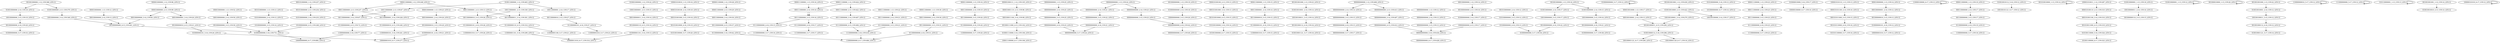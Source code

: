 digraph G {
    "000100000000_2-14_COV:50_LEN:12" -> "001000000000_3-15_COV:50_LEN:12";
    "001010010000_4-16_COV:19_LEN:12" -> "010100100000_5-17_COV:20_LEN:12";
    "010100000000_2-14_COV:13_LEN:12" -> "101000000000_3-15_COV:14_LEN:12";
    "001100000000_3-15_COV:31_LEN:12" -> "011000000000_4-16_COV:31_LEN:12";
    "000110000000_2-14_COV:19_LEN:12" -> "001100000000_3-15_COV:20_LEN:12";
    "011000000000_5-16_COV:42_LEN:12" -> "110000000000_6-17_COV:484_LEN:12";
    "001000111000_4-15_COV:102_LEN:12" -> "010001110000_5-16_COV:106_LEN:12";
    "000110000001_2-13_COV:13_LEN:12" -> "001100000010_3-15_COV:26_LEN:12";
    "000110000001_2-13_COV:13_LEN:12" -> "001100000011_3-14_COV:301_LEN:12";
    "100000000000_3-15_COV:20_LEN:12" -> "000000000000_4-16_COV:42_LEN:12";
    "000100011100_3-14_COV:99_LEN:12" -> "001000111000_4-15_COV:102_LEN:12";
    "001010010000_4-15_COV:15_LEN:12" -> "010100100000_5-16_COV:14_LEN:12";
    "011000000101_4-16_COV:13_LEN:12" -> "110000001010_5-17_COV:15_LEN:12";
    "100100100011_3-15_COV:14_LEN:12" -> "001001000112_4-16_COV:16_LEN:12";
    "000110000000_3-14_COV:30_LEN:12" -> "001100000000_4-15_COV:37_LEN:12";
    "000000000000_2-14_COV:21_LEN:12" -> "000000000000_3-15_COV:22_LEN:12";
    "000111000000_2-14_COV:16_LEN:12" -> "001110000000_3-15_COV:16_LEN:12";
    "100000000000_4-15_COV:17_LEN:12" -> "000000000000_5-16_COV:434_LEN:12";
    "000100000000_2-14_COV:13_LEN:12" -> "001000000000_4-15_COV:441_LEN:12";
    "000000000000_4-16_COV:21_LEN:12" -> "000000000000_5-17_COV:24_LEN:12";
    "000111000000_1-13_COV:22_LEN:12" -> "001110000000_2-14_COV:21_LEN:12";
    "000000000000_2-14_COV:23_LEN:12" -> "000000000000_3-15_COV:23_LEN:12";
    "011100000000_4-15_COV:406_LEN:12" -> "111000000000_5-16_COV:418_LEN:12";
    "001010000000_2-14_COV:12_LEN:12" -> "010100000000_3-15_COV:12_LEN:12";
    "011000000101_4-16_COV:26_LEN:12" -> "110000001010_5-17_COV:26_LEN:12";
    "011000000101_4-16_COV:27_LEN:12" -> "110000001010_5-17_COV:23_LEN:12";
    "100110000001_2-14_COV:17_LEN:12" -> "001100000010_3-15_COV:27_LEN:12";
    "000000000000_4-16_COV:15_LEN:12" -> "000000000000_5-17_COV:17_LEN:12";
    "000000000000_3-14_COV:407_LEN:12" -> "000000000000_4-15_COV:412_LEN:12";
    "001000000000_4-16_COV:22_LEN:12" -> "010000000000_5-17_COV:36_LEN:12";
    "010000000000_5-17_COV:12_LEN:12" -> "010000000000_5-17_COV:12_LEN:12";
    "000010010000_1-13_COV:17_LEN:12" -> "000100100001_2-14_COV:13_LEN:12";
    "100100000000_3-15_COV:17_LEN:12" -> "001000000000_4-16_COV:22_LEN:12";
    "010100000000_5-16_COV:13_LEN:12" -> "101000000000_6-17_COV:14_LEN:12";
    "100100100001_3-14_COV:270_LEN:12" -> "001001000011_4-15_COV:292_LEN:12";
    "000010100100_2-13_COV:13_LEN:12" -> "000101001000_3-14_COV:13_LEN:12";
    "001110000000_3-15_COV:23_LEN:12" -> "011100000000_4-16_COV:25_LEN:12";
    "111000000000_5-16_COV:418_LEN:12" -> "110000000000_6-17_COV:484_LEN:12";
    "010000010000_5-16_COV:17_LEN:12" -> "100000100000_6-17_COV:16_LEN:12";
    "000010000000_1-13_COV:23_LEN:12" -> "000100000001_2-14_COV:20_LEN:12";
    "001010110000_4-16_COV:16_LEN:12" -> "010101100000_5-17_COV:16_LEN:12";
    "001000000010_3-15_COV:13_LEN:12" -> "010000000101_4-16_COV:12_LEN:12";
    "100100000000_3-14_COV:349_LEN:12" -> "001000000000_4-15_COV:441_LEN:12";
    "000100000001_2-14_COV:12_LEN:12" -> "001000000010_3-15_COV:13_LEN:12";
    "000100000000_3-14_COV:83_LEN:12" -> "001000000000_4-15_COV:441_LEN:12";
    "011000000110_4-15_COV:314_LEN:12" -> "110000001101_5-16_COV:299_LEN:12";
    "011000000110_4-15_COV:314_LEN:12" -> "110000001100_5-17_COV:21_LEN:12";
    "000010000000_1-13_COV:52_LEN:12" -> "000100000000_2-14_COV:50_LEN:12";
    "011100000000_4-16_COV:25_LEN:12" -> "111000000000_5-17_COV:23_LEN:12";
    "000010101100_2-14_COV:16_LEN:12" -> "000101011000_3-15_COV:15_LEN:12";
    "000101001000_3-14_COV:13_LEN:12" -> "001010010000_4-15_COV:15_LEN:12";
    "001000000000_4-15_COV:441_LEN:12" -> "010000000000_5-16_COV:731_LEN:12";
    "010010000000_2-13_COV:370_LEN:12" -> "100100000000_3-14_COV:349_LEN:12";
    "010000000000_3-14_COV:17_LEN:12" -> "100000000000_4-15_COV:17_LEN:12";
    "010000000000_5-16_COV:731_LEN:12" -> "100000000000_6-17_COV:800_LEN:12";
    "110000100000_6-17_COV:13_LEN:12" -> "110000100000_6-17_COV:13_LEN:12";
    "000000000000_4-16_COV:23_LEN:12" -> "000000000000_5-17_COV:24_LEN:12";
    "110000000000_5-16_COV:77_LEN:12" -> "100000000000_6-17_COV:800_LEN:12";
    "011000000000_4-16_COV:19_LEN:12" -> "110000000000_5-17_COV:18_LEN:12";
    "000100000011_3-14_COV:14_LEN:12" -> "001000000110_4-15_COV:14_LEN:12";
    "010001110000_5-16_COV:106_LEN:12" -> "100011100000_6-17_COV:106_LEN:12";
    "000011000000_1-13_COV:15_LEN:12" -> "000110000001_2-14_COV:14_LEN:12";
    "001100000000_4-15_COV:37_LEN:12" -> "011000000000_5-16_COV:42_LEN:12";
    "010010010112_5-16_COV:12_LEN:12" -> "100100101121_6-17_COV:12_LEN:12";
    "010001000000_1-12_COV:22_LEN:12" -> "100010000001_2-13_COV:15_LEN:12";
    "001000000110_4-15_COV:14_LEN:12" -> "010000001101_5-16_COV:13_LEN:12";
    "000000000000_3-15_COV:22_LEN:12" -> "000000000000_4-16_COV:21_LEN:12";
    "001010010000_1-13_COV:14_LEN:12" -> "001010010000_1-13_COV:14_LEN:12";
    "000001000000_1-12_COV:96_LEN:12" -> "000010000000_2-13_COV:99_LEN:12";
    "000000000000_1-13_COV:22_LEN:12" -> "000000000000_2-14_COV:23_LEN:12";
    "000101001100_3-14_COV:310_LEN:12" -> "001010011000_4-15_COV:319_LEN:12";
    "001000000000_4-16_COV:21_LEN:12" -> "010000000000_5-17_COV:38_LEN:12";
    "001110000000_3-15_COV:16_LEN:12" -> "011100000000_4-16_COV:15_LEN:12";
    "001000000000_4-16_COV:20_LEN:12" -> "010000000000_5-17_COV:33_LEN:12";
    "100100000011_2-14_COV:16_LEN:12" -> "001000000110_3-15_COV:15_LEN:12";
    "010010010001_2-14_COV:14_LEN:12" -> "100100100011_3-15_COV:14_LEN:12";
    "000110000000_2-13_COV:237_LEN:12" -> "001100000001_3-14_COV:228_LEN:12";
    "000110000000_2-13_COV:237_LEN:12" -> "001100000000_3-14_COV:67_LEN:12";
    "001110000000_3-14_COV:407_LEN:12" -> "011100000000_4-15_COV:406_LEN:12";
    "101000000000_4-16_COV:13_LEN:12" -> "010000000000_5-17_COV:36_LEN:12";
    "000000000000_2-14_COV:14_LEN:12" -> "000000000000_3-15_COV:15_LEN:12";
    "010010000000_2-14_COV:15_LEN:12" -> "100100000000_3-15_COV:16_LEN:12";
    "011000000000_4-16_COV:20_LEN:12" -> "110000000000_5-17_COV:20_LEN:12";
    "000101000000_1-12_COV:237_LEN:12" -> "001010000000_2-13_COV:234_LEN:12";
    "001001000000_1-13_COV:16_LEN:12" -> "010010000000_2-14_COV:17_LEN:12";
    "001100000001_3-14_COV:228_LEN:12" -> "011000000010_4-15_COV:240_LEN:12";
    "001001000000_1-13_COV:16_LEN:12" -> "010010000000_2-14_COV:15_LEN:12";
    "011000000000_4-15_COV:72_LEN:12" -> "110000000000_5-16_COV:77_LEN:12";
    "100001010011_1-12_COV:287_LEN:12" -> "000010100110_2-13_COV:310_LEN:12";
    "010010000001_1-13_COV:12_LEN:12" -> "010010000001_1-13_COV:12_LEN:12";
    "001000010000_1-13_COV:20_LEN:12" -> "001000010000_1-13_COV:20_LEN:12";
    "000101001000_3-15_COV:18_LEN:12" -> "001010010000_4-16_COV:19_LEN:12";
    "000000000000_2-14_COV:25_LEN:12" -> "000000000000_3-15_COV:25_LEN:12";
    "001000000000_3-15_COV:50_LEN:12" -> "010000000000_5-16_COV:731_LEN:12";
    "000000000000_4-16_COV:42_LEN:12" -> "000000000000_5-17_COV:49_LEN:12";
    "000000000000_3-15_COV:15_LEN:12" -> "000000000000_4-16_COV:15_LEN:12";
    "000011000000_1-13_COV:16_LEN:12" -> "000110000000_2-14_COV:19_LEN:12";
    "100010000001_2-13_COV:15_LEN:12" -> "000100000011_3-14_COV:14_LEN:12";
    "010010000000_2-14_COV:17_LEN:12" -> "100100000000_3-15_COV:17_LEN:12";
    "001010000000_1-13_COV:13_LEN:12" -> "010100000000_2-14_COV:13_LEN:12";
    "001000000000_2-13_COV:16_LEN:12" -> "010000000000_3-14_COV:17_LEN:12";
    "000100000001_3-14_COV:20_LEN:12" -> "001000000010_4-15_COV:21_LEN:12";
    "001001001000_1-12_COV:430_LEN:12" -> "010010010000_2-13_COV:422_LEN:12";
    "001010000000_2-13_COV:234_LEN:12" -> "010100000000_3-14_COV:233_LEN:12";
    "000000000000_3-15_COV:23_LEN:12" -> "000000000000_4-16_COV:42_LEN:12";
    "000111000000_2-13_COV:422_LEN:12" -> "001110000000_3-14_COV:407_LEN:12";
    "000011000000_1-12_COV:248_LEN:12" -> "000110000001_2-13_COV:13_LEN:12";
    "000011000000_1-12_COV:248_LEN:12" -> "000110000000_2-13_COV:237_LEN:12";
    "000000000000_4-15_COV:412_LEN:12" -> "000000000000_5-16_COV:434_LEN:12";
    "010100100000_5-16_COV:14_LEN:12" -> "101001000000_6-17_COV:15_LEN:12";
    "011100000000_4-16_COV:15_LEN:12" -> "111000000000_5-17_COV:16_LEN:12";
    "100100100011_3-15_COV:12_LEN:12" -> "001001000112_4-16_COV:12_LEN:12";
    "010000000000_2-14_COV:18_LEN:12" -> "100000000000_3-15_COV:20_LEN:12";
    "110000000101_5-16_COV:241_LEN:12" -> "100000001010_6-17_COV:277_LEN:12";
    "010100000000_3-15_COV:12_LEN:12" -> "101000000000_4-16_COV:13_LEN:12";
    "000101011000_3-15_COV:15_LEN:12" -> "001010110000_4-16_COV:16_LEN:12";
    "110000000010_5-17_COV:12_LEN:12" -> "110000000010_5-17_COV:12_LEN:12";
    "000110000000_2-14_COV:30_LEN:12" -> "001100000000_3-15_COV:31_LEN:12";
    "011100000000_4-16_COV:17_LEN:12" -> "111000000000_5-17_COV:17_LEN:12";
    "000011100000_1-12_COV:424_LEN:12" -> "000111000000_2-13_COV:422_LEN:12";
    "000011100000_1-12_COV:424_LEN:12" -> "000111000000_2-14_COV:16_LEN:12";
    "111000000000_5-17_COV:12_LEN:12" -> "111000000000_5-17_COV:12_LEN:12";
    "010010010001_2-14_COV:12_LEN:12" -> "100100100011_3-15_COV:12_LEN:12";
    "001100000010_3-15_COV:27_LEN:12" -> "011000000101_4-16_COV:27_LEN:12";
    "000000000000_1-12_COV:408_LEN:12" -> "000000000000_2-14_COV:14_LEN:12";
    "000000000000_1-12_COV:408_LEN:12" -> "000000000000_2-13_COV:413_LEN:12";
    "001010011000_4-15_COV:319_LEN:12" -> "010100110000_5-16_COV:324_LEN:12";
    "000011100000_1-13_COV:16_LEN:12" -> "000111000000_2-14_COV:16_LEN:12";
    "001100000010_3-15_COV:26_LEN:12" -> "011000000101_4-16_COV:26_LEN:12";
    "000010000000_1-13_COV:14_LEN:12" -> "000100000001_2-14_COV:12_LEN:12";
    "001001000000_1-12_COV:368_LEN:12" -> "010010000000_2-13_COV:370_LEN:12";
    "001001000000_1-12_COV:368_LEN:12" -> "010010000000_2-14_COV:18_LEN:12";
    "010000000101_4-16_COV:21_LEN:12" -> "100000001010_6-17_COV:277_LEN:12";
    "001001001000_1-13_COV:23_LEN:12" -> "010010010001_2-14_COV:14_LEN:12";
    "001000000010_3-15_COV:20_LEN:12" -> "010000000101_4-16_COV:21_LEN:12";
    "010100000000_3-14_COV:233_LEN:12" -> "101000000000_4-15_COV:248_LEN:12";
    "011000000000_4-16_COV:31_LEN:12" -> "110000000000_6-17_COV:484_LEN:12";
    "001100000010_3-15_COV:15_LEN:12" -> "011000000101_4-16_COV:13_LEN:12";
    "100001010110_1-13_COV:13_LEN:12" -> "000010101100_2-14_COV:16_LEN:12";
    "100110000001_2-13_COV:330_LEN:12" -> "001100000010_3-15_COV:26_LEN:12";
    "100110000001_2-13_COV:330_LEN:12" -> "001100000011_3-14_COV:301_LEN:12";
    "000010100100_2-14_COV:18_LEN:12" -> "000101001000_3-15_COV:18_LEN:12";
    "110000001101_5-16_COV:299_LEN:12" -> "100000011010_6-17_COV:314_LEN:12";
    "000001000111_1-12_COV:105_LEN:12" -> "000010001110_2-13_COV:96_LEN:12";
    "001100000000_3-14_COV:67_LEN:12" -> "011000000000_4-15_COV:72_LEN:12";
    "000111000000_2-14_COV:16_LEN:12" -> "001110000000_3-15_COV:16_LEN:12";
    "100100000000_3-15_COV:16_LEN:12" -> "001000000000_4-16_COV:21_LEN:12";
    "001100000000_3-15_COV:20_LEN:12" -> "011000000000_4-16_COV:20_LEN:12";
    "000010000000_2-13_COV:99_LEN:12" -> "000100000000_3-14_COV:83_LEN:12";
    "000010000000_2-13_COV:99_LEN:12" -> "000100000001_3-14_COV:20_LEN:12";
    "000110000000_2-14_COV:17_LEN:12" -> "001100000000_3-15_COV:17_LEN:12";
    "001110000000_2-14_COV:21_LEN:12" -> "011100000000_3-15_COV:21_LEN:12";
    "000100100001_2-14_COV:13_LEN:12" -> "001001000011_4-15_COV:292_LEN:12";
    "000011000000_1-13_COV:19_LEN:12" -> "000110000000_2-14_COV:17_LEN:12";
    "001001001000_1-13_COV:22_LEN:12" -> "010010010001_2-14_COV:12_LEN:12";
    "010011000000_1-12_COV:403_LEN:12" -> "100110000001_2-14_COV:17_LEN:12";
    "010011000000_1-12_COV:403_LEN:12" -> "100110000001_2-13_COV:330_LEN:12";
    "010011000000_1-12_COV:403_LEN:12" -> "100110000000_2-13_COV:67_LEN:12";
    "001100000000_3-15_COV:17_LEN:12" -> "011000000000_4-16_COV:19_LEN:12";
    "001110000000_3-15_COV:16_LEN:12" -> "011100000000_4-16_COV:17_LEN:12";
    "101000000000_3-15_COV:14_LEN:12" -> "010000000000_5-16_COV:731_LEN:12";
    "000011000000_2-13_COV:29_LEN:12" -> "000110000000_3-14_COV:30_LEN:12";
    "000000000000_1-13_COV:25_LEN:12" -> "000000000000_2-14_COV:25_LEN:12";
    "010110000001_1-13_COV:13_LEN:12" -> "010110000001_1-13_COV:13_LEN:12";
    "100001010010_1-13_COV:16_LEN:12" -> "000010100100_2-14_COV:18_LEN:12";
    "000100000001_2-14_COV:20_LEN:12" -> "001000000010_3-15_COV:20_LEN:12";
    "000010000000_1-13_COV:12_LEN:12" -> "000100000000_2-14_COV:13_LEN:12";
    "001000000010_4-15_COV:21_LEN:12" -> "010000000101_5-16_COV:20_LEN:12";
    "001001001001_1-12_COV:14_LEN:12" -> "010010010010_2-13_COV:14_LEN:12";
    "010000000101_5-16_COV:20_LEN:12" -> "100000001010_6-17_COV:277_LEN:12";
    "001001000011_4-15_COV:292_LEN:12" -> "010010000112_5-16_COV:296_LEN:12";
    "000010100110_2-13_COV:310_LEN:12" -> "000101001100_3-14_COV:310_LEN:12";
    "000000000000_1-13_COV:12_LEN:12" -> "000000000000_2-14_COV:13_LEN:12";
    "000001100000_1-12_COV:28_LEN:12" -> "000011000000_2-13_COV:29_LEN:12";
    "010010000112_5-16_COV:296_LEN:12" -> "100100001121_6-17_COV:285_LEN:12";
    "010010000112_5-16_COV:296_LEN:12" -> "100100001120_6-17_COV:16_LEN:12";
    "000000000000_2-14_COV:13_LEN:12" -> "000000000000_3-15_COV:13_LEN:12";
    "010000000101_4-16_COV:12_LEN:12" -> "100000001010_5-17_COV:12_LEN:12";
    "010010000000_2-14_COV:18_LEN:12" -> "100100000000_3-15_COV:19_LEN:12";
    "000110000001_2-14_COV:14_LEN:12" -> "001100000010_3-15_COV:15_LEN:12";
    "001100000011_3-14_COV:301_LEN:12" -> "011000000110_4-15_COV:314_LEN:12";
    "000000000000_5-16_COV:434_LEN:12" -> "000000000000_6-17_COV:428_LEN:12";
    "000010001110_2-13_COV:96_LEN:12" -> "000100011100_3-14_COV:99_LEN:12";
    "011000000010_4-15_COV:240_LEN:12" -> "110000000101_5-16_COV:241_LEN:12";
    "010100110000_5-16_COV:324_LEN:12" -> "101001100000_6-17_COV:323_LEN:12";
    "000111000000_2-14_COV:23_LEN:12" -> "001110000000_3-15_COV:23_LEN:12";
    "000011100000_1-13_COV:23_LEN:12" -> "000111000000_2-14_COV:23_LEN:12";
    "001000000000_1-13_COV:19_LEN:12" -> "010000000000_2-14_COV:18_LEN:12";
    "101000000000_4-15_COV:248_LEN:12" -> "010000000000_5-16_COV:731_LEN:12";
    "001001000112_4-16_COV:12_LEN:12" -> "010010001121_5-17_COV:14_LEN:12";
    "010010000001_1-13_COV:18_LEN:12" -> "100100000011_2-14_COV:16_LEN:12";
    "000100000000_1-12_COV:14_LEN:12" -> "001000000000_2-13_COV:16_LEN:12";
    "100110000000_2-13_COV:67_LEN:12" -> "001100000001_3-14_COV:228_LEN:12";
    "100110000000_2-13_COV:67_LEN:12" -> "001100000000_3-14_COV:67_LEN:12";
    "000000000000_3-15_COV:13_LEN:12" -> "000000000000_5-16_COV:434_LEN:12";
    "010000001101_5-16_COV:13_LEN:12" -> "100000011010_6-17_COV:314_LEN:12";
    "011100000000_3-15_COV:21_LEN:12" -> "111000000000_5-16_COV:418_LEN:12";
    "100100000000_3-15_COV:19_LEN:12" -> "001000000000_4-16_COV:20_LEN:12";
    "000011000000_1-13_COV:30_LEN:12" -> "000110000000_2-14_COV:30_LEN:12";
    "000000000000_2-13_COV:413_LEN:12" -> "000000000000_3-14_COV:407_LEN:12";
    "000000000000_3-15_COV:25_LEN:12" -> "000000000000_4-16_COV:23_LEN:12";
    "000000000000_1-13_COV:22_LEN:12" -> "000000000000_2-14_COV:21_LEN:12";
    "100000101010_6-17_COV:12_LEN:12" -> "100000101010_6-17_COV:12_LEN:12";
    "001001000112_4-16_COV:16_LEN:12" -> "010010001121_5-17_COV:16_LEN:12";
    "010010010000_2-13_COV:422_LEN:12" -> "100100100001_3-14_COV:270_LEN:12";
    "010010010000_2-13_COV:422_LEN:12" -> "100100100000_3-14_COV:17_LEN:12";
}
